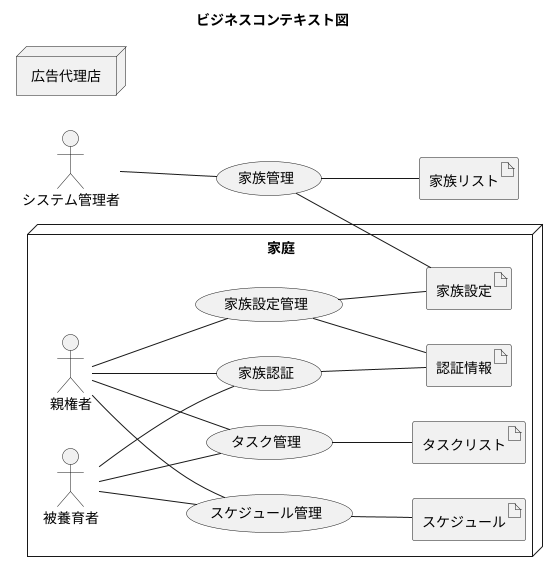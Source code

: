 @startuml business-context-diagram

title ビジネスコンテキスト図
left to right direction

node 家庭 {
    actor 親権者
    actor 被養育者
    usecase 家族認証
    usecase 家族設定管理
    usecase スケジュール管理
    usecase タスク管理
    artifact 認証情報
    artifact 家族設定
    artifact スケジュール
    artifact タスクリスト

    親権者 -- 家族認証
    親権者 -- 家族設定管理
    親権者 -- スケジュール管理
    親権者 -- タスク管理
    被養育者 -- 家族認証
    被養育者 -- スケジュール管理
    被養育者 -- タスク管理

    家族認証 -- 認証情報
    家族設定管理 -- 家族設定
    家族設定管理 -- 認証情報
    スケジュール管理 -- スケジュール
    タスク管理 -- タスクリスト
}

actor システム管理者
usecase 家族管理
artifact 家族リスト

システム管理者 -- 家族管理
家族管理 -- 家族リスト
家族管理 -- 家族設定

node 広告代理店

@enduml